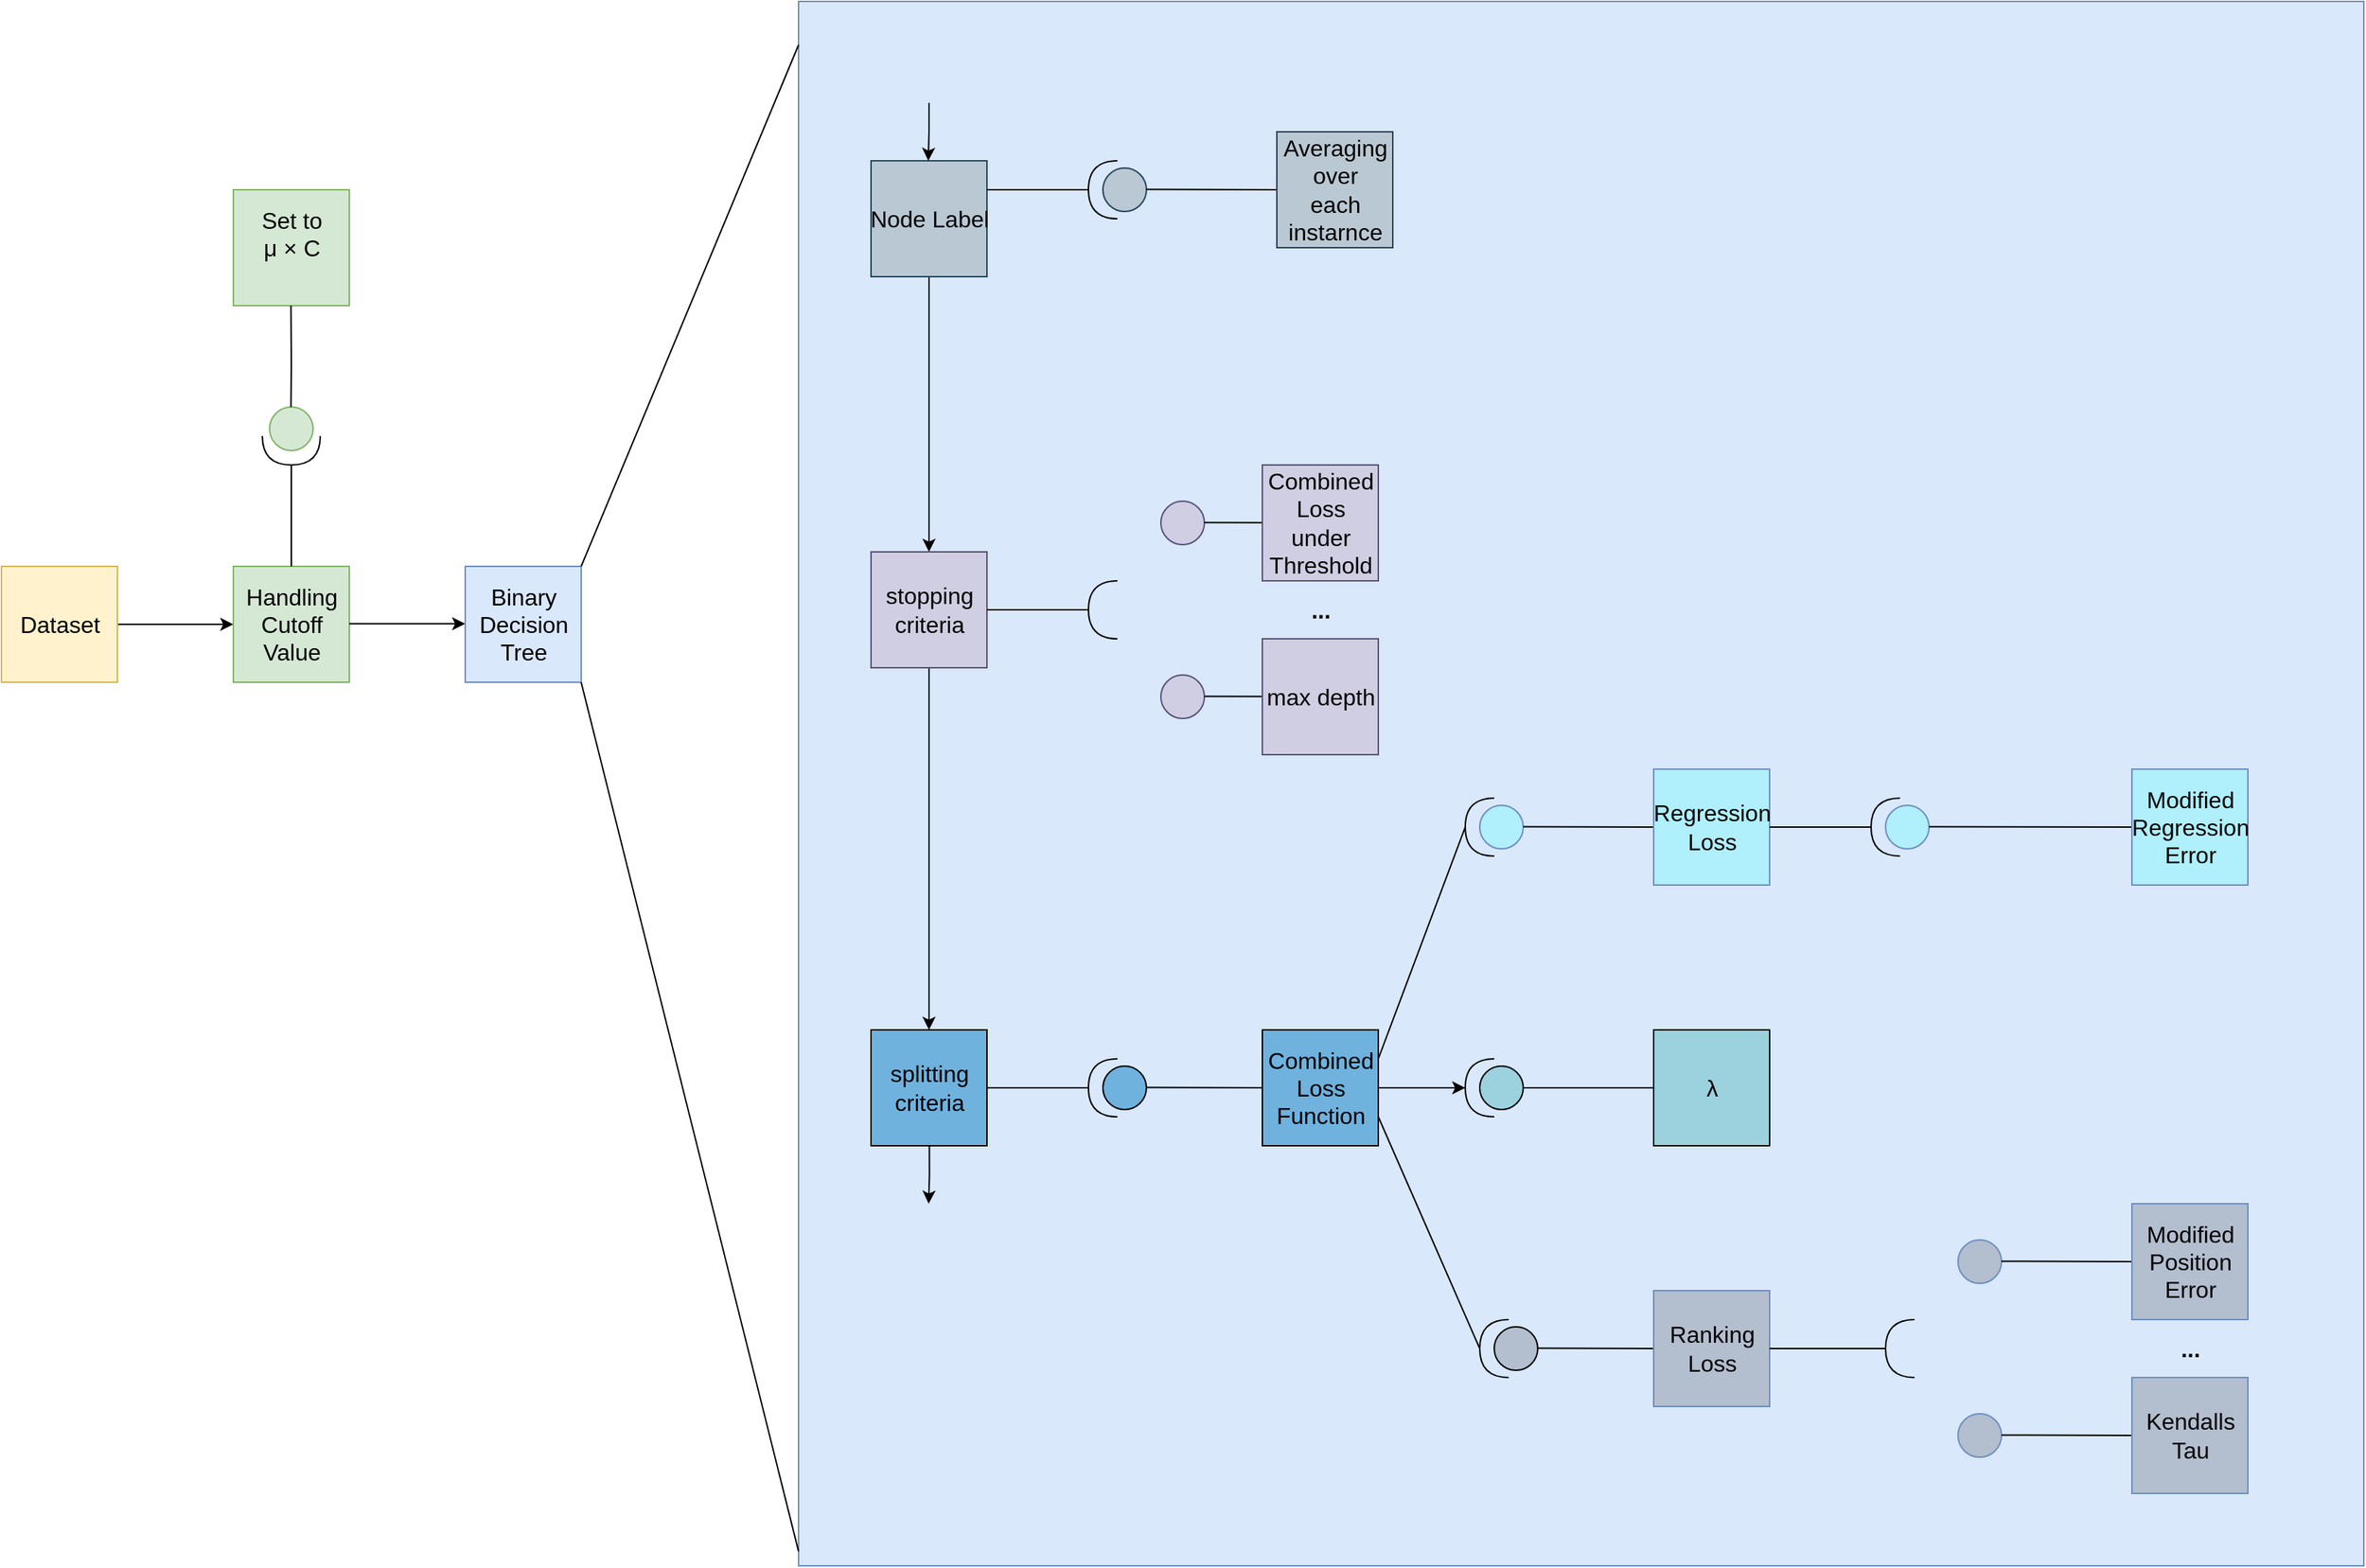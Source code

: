<mxfile version="15.9.6" type="github">
  <diagram id="wFE0QG_FPsp0jaGvCLVb" name="Page-1">
    <mxGraphModel dx="2206" dy="1634" grid="1" gridSize="10" guides="1" tooltips="1" connect="1" arrows="1" fold="1" page="1" pageScale="1" pageWidth="850" pageHeight="1100" math="0" shadow="0">
      <root>
        <mxCell id="0" />
        <mxCell id="1" parent="0" />
        <mxCell id="tZ7djmpZorgxgHxO5tKS-135" value="" style="html=1;rounded=0;fontSize=16;fillColor=#dae8fc;strokeColor=#6c8ebf;" parent="1" vertex="1">
          <mxGeometry x="600" y="10" width="1080" height="1080" as="geometry" />
        </mxCell>
        <mxCell id="tZ7djmpZorgxgHxO5tKS-25" value="" style="edgeStyle=orthogonalEdgeStyle;rounded=0;orthogonalLoop=1;jettySize=auto;html=1;fontSize=16;" parent="1" source="tZ7djmpZorgxgHxO5tKS-6" target="tZ7djmpZorgxgHxO5tKS-11" edge="1">
          <mxGeometry relative="1" as="geometry" />
        </mxCell>
        <mxCell id="tZ7djmpZorgxgHxO5tKS-6" value="Dataset" style="html=1;rounded=0;rotation=0;fontSize=16;fillColor=#fff2cc;strokeColor=#d6b656;" parent="1" vertex="1">
          <mxGeometry x="50" y="400" width="80" height="80" as="geometry" />
        </mxCell>
        <mxCell id="tZ7djmpZorgxgHxO5tKS-11" value="Handling&lt;br style=&quot;font-size: 16px;&quot;&gt;Cutoff&lt;br style=&quot;font-size: 16px;&quot;&gt;Value" style="html=1;rounded=0;fontSize=16;fillColor=#d5e8d4;strokeColor=#82b366;" parent="1" vertex="1">
          <mxGeometry x="210" y="400" width="80" height="80" as="geometry" />
        </mxCell>
        <mxCell id="tZ7djmpZorgxgHxO5tKS-31" value="Set to&lt;br style=&quot;font-size: 16px;&quot;&gt;μ&amp;nbsp;&lt;span style=&quot;font-size: 16px;&quot;&gt;× C&lt;br style=&quot;font-size: 16px;&quot;&gt;&lt;br style=&quot;font-size: 16px;&quot;&gt;&lt;/span&gt;" style="html=1;rounded=0;fontSize=16;fillColor=#d5e8d4;strokeColor=#82b366;" parent="1" vertex="1">
          <mxGeometry x="210" y="140" width="80" height="80" as="geometry" />
        </mxCell>
        <mxCell id="tZ7djmpZorgxgHxO5tKS-32" value="" style="edgeStyle=orthogonalEdgeStyle;rounded=0;orthogonalLoop=1;jettySize=auto;html=1;fontSize=16;" parent="1" edge="1">
          <mxGeometry relative="1" as="geometry">
            <mxPoint x="290.0" y="439.66" as="sourcePoint" />
            <mxPoint x="370" y="439.66" as="targetPoint" />
          </mxGeometry>
        </mxCell>
        <mxCell id="tZ7djmpZorgxgHxO5tKS-33" value="Binary&lt;br style=&quot;font-size: 16px;&quot;&gt;Decision&lt;br style=&quot;font-size: 16px;&quot;&gt;Tree" style="html=1;rounded=0;fontSize=16;fillColor=#dae8fc;strokeColor=#6c8ebf;" parent="1" vertex="1">
          <mxGeometry x="370" y="400" width="80" height="80" as="geometry" />
        </mxCell>
        <mxCell id="tZ7djmpZorgxgHxO5tKS-34" value="" style="endArrow=none;html=1;rounded=0;entryX=1;entryY=0;entryDx=0;entryDy=0;fontSize=16;" parent="1" target="tZ7djmpZorgxgHxO5tKS-33" edge="1">
          <mxGeometry relative="1" as="geometry">
            <mxPoint x="600" y="40" as="sourcePoint" />
            <mxPoint x="259.76" y="300" as="targetPoint" />
          </mxGeometry>
        </mxCell>
        <mxCell id="tZ7djmpZorgxgHxO5tKS-35" value="" style="endArrow=none;html=1;rounded=0;fontSize=16;" parent="1" edge="1">
          <mxGeometry relative="1" as="geometry">
            <mxPoint x="450" y="480" as="sourcePoint" />
            <mxPoint x="600" y="1080" as="targetPoint" />
          </mxGeometry>
        </mxCell>
        <mxCell id="tZ7djmpZorgxgHxO5tKS-48" value="" style="edgeStyle=orthogonalEdgeStyle;rounded=0;orthogonalLoop=1;jettySize=auto;html=1;fontSize=16;" parent="1" source="tZ7djmpZorgxgHxO5tKS-36" target="tZ7djmpZorgxgHxO5tKS-47" edge="1">
          <mxGeometry relative="1" as="geometry" />
        </mxCell>
        <mxCell id="tZ7djmpZorgxgHxO5tKS-36" value="Node Label" style="html=1;rounded=0;fontSize=16;fillColor=#bac8d3;strokeColor=#23445d;" parent="1" vertex="1">
          <mxGeometry x="650" y="120" width="80" height="80" as="geometry" />
        </mxCell>
        <mxCell id="tZ7djmpZorgxgHxO5tKS-37" value="" style="group;fontSize=16;" parent="1" vertex="1" connectable="0">
          <mxGeometry x="230" y="310" width="40" height="20" as="geometry" />
        </mxCell>
        <mxCell id="tZ7djmpZorgxgHxO5tKS-22" value="" style="shape=requiredInterface;html=1;verticalLabelPosition=bottom;sketch=0;rotation=0;direction=south;fontSize=16;" parent="tZ7djmpZorgxgHxO5tKS-37" vertex="1">
          <mxGeometry width="40" height="20" as="geometry" />
        </mxCell>
        <mxCell id="tZ7djmpZorgxgHxO5tKS-24" value="" style="endArrow=none;html=1;rounded=0;entryX=0.5;entryY=0;entryDx=0;entryDy=0;exitX=1;exitY=0.5;exitDx=0;exitDy=0;exitPerimeter=0;fontSize=16;" parent="tZ7djmpZorgxgHxO5tKS-37" source="tZ7djmpZorgxgHxO5tKS-22" target="tZ7djmpZorgxgHxO5tKS-11" edge="1">
          <mxGeometry relative="1" as="geometry">
            <mxPoint x="-110" y="40" as="sourcePoint" />
            <mxPoint x="50" y="40" as="targetPoint" />
          </mxGeometry>
        </mxCell>
        <mxCell id="tZ7djmpZorgxgHxO5tKS-38" value="" style="group;rotation=90;fontSize=16;" parent="1" vertex="1" connectable="0">
          <mxGeometry x="790" y="130" width="40" height="20" as="geometry" />
        </mxCell>
        <mxCell id="tZ7djmpZorgxgHxO5tKS-39" value="" style="shape=requiredInterface;html=1;verticalLabelPosition=bottom;sketch=0;rotation=90;direction=south;fontSize=16;" parent="tZ7djmpZorgxgHxO5tKS-38" vertex="1">
          <mxGeometry width="40" height="20" as="geometry" />
        </mxCell>
        <mxCell id="tZ7djmpZorgxgHxO5tKS-40" value="" style="endArrow=none;html=1;rounded=0;exitX=1;exitY=0.5;exitDx=0;exitDy=0;exitPerimeter=0;fontSize=16;" parent="tZ7djmpZorgxgHxO5tKS-38" source="tZ7djmpZorgxgHxO5tKS-39" edge="1">
          <mxGeometry relative="1" as="geometry">
            <mxPoint x="-10" y="-120" as="sourcePoint" />
            <mxPoint x="-60" y="10" as="targetPoint" />
          </mxGeometry>
        </mxCell>
        <mxCell id="tZ7djmpZorgxgHxO5tKS-29" value="" style="ellipse;fillColor=#bac8d3;strokeColor=#23445d;fontSize=16;" parent="1" vertex="1">
          <mxGeometry x="810" y="125" width="30" height="30" as="geometry" />
        </mxCell>
        <mxCell id="tZ7djmpZorgxgHxO5tKS-30" value="" style="endArrow=none;html=1;rounded=0;entryX=0.5;entryY=0;entryDx=0;entryDy=0;fontSize=16;" parent="1" edge="1">
          <mxGeometry relative="1" as="geometry">
            <mxPoint x="930" y="140" as="sourcePoint" />
            <mxPoint x="840" y="139.76" as="targetPoint" />
          </mxGeometry>
        </mxCell>
        <mxCell id="tZ7djmpZorgxgHxO5tKS-46" value="Averaging&lt;br style=&quot;font-size: 16px;&quot;&gt;over&lt;br style=&quot;font-size: 16px;&quot;&gt;each&lt;br style=&quot;font-size: 16px;&quot;&gt;instarnce" style="html=1;rounded=0;fontSize=16;fillColor=#bac8d3;strokeColor=#23445d;" parent="1" vertex="1">
          <mxGeometry x="930" y="100" width="80" height="80" as="geometry" />
        </mxCell>
        <mxCell id="tZ7djmpZorgxgHxO5tKS-44" value="" style="ellipse;fillColor=#d5e8d4;strokeColor=#82b366;fontSize=16;" parent="1" vertex="1">
          <mxGeometry x="235" y="290" width="30" height="30" as="geometry" />
        </mxCell>
        <mxCell id="tZ7djmpZorgxgHxO5tKS-45" value="" style="endArrow=none;html=1;rounded=0;entryX=0.5;entryY=0;entryDx=0;entryDy=0;exitX=1;exitY=0.5;exitDx=0;exitDy=0;exitPerimeter=0;fontSize=16;" parent="1" edge="1">
          <mxGeometry relative="1" as="geometry">
            <mxPoint x="249.76" y="220" as="sourcePoint" />
            <mxPoint x="249.76" y="290" as="targetPoint" />
            <Array as="points">
              <mxPoint x="250" y="260" />
            </Array>
          </mxGeometry>
        </mxCell>
        <mxCell id="tZ7djmpZorgxgHxO5tKS-61" value="" style="edgeStyle=orthogonalEdgeStyle;rounded=0;orthogonalLoop=1;jettySize=auto;html=1;fontSize=16;" parent="1" source="tZ7djmpZorgxgHxO5tKS-47" target="tZ7djmpZorgxgHxO5tKS-60" edge="1">
          <mxGeometry relative="1" as="geometry" />
        </mxCell>
        <mxCell id="tZ7djmpZorgxgHxO5tKS-47" value="stopping&lt;br style=&quot;font-size: 16px;&quot;&gt;criteria" style="html=1;rounded=0;fontSize=16;fillColor=#d0cee2;strokeColor=#56517e;" parent="1" vertex="1">
          <mxGeometry x="650" y="390" width="80" height="80" as="geometry" />
        </mxCell>
        <mxCell id="tZ7djmpZorgxgHxO5tKS-49" value="" style="group;rotation=90;fontSize=16;" parent="1" vertex="1" connectable="0">
          <mxGeometry x="790" y="405" width="40" height="20" as="geometry" />
        </mxCell>
        <mxCell id="tZ7djmpZorgxgHxO5tKS-50" value="" style="shape=requiredInterface;html=1;verticalLabelPosition=bottom;sketch=0;rotation=90;direction=south;fontSize=16;" parent="tZ7djmpZorgxgHxO5tKS-49" vertex="1">
          <mxGeometry y="15" width="40" height="20" as="geometry" />
        </mxCell>
        <mxCell id="tZ7djmpZorgxgHxO5tKS-51" value="" style="endArrow=none;html=1;rounded=0;exitX=1;exitY=0.5;exitDx=0;exitDy=0;exitPerimeter=0;fontSize=16;" parent="tZ7djmpZorgxgHxO5tKS-49" source="tZ7djmpZorgxgHxO5tKS-50" edge="1">
          <mxGeometry relative="1" as="geometry">
            <mxPoint x="-10" y="-105" as="sourcePoint" />
            <mxPoint x="-60" y="25" as="targetPoint" />
          </mxGeometry>
        </mxCell>
        <mxCell id="tZ7djmpZorgxgHxO5tKS-52" value="" style="ellipse;fillColor=#d0cee2;strokeColor=#56517e;fontSize=16;" parent="1" vertex="1">
          <mxGeometry x="850" y="355" width="30" height="30" as="geometry" />
        </mxCell>
        <mxCell id="tZ7djmpZorgxgHxO5tKS-53" value="" style="endArrow=none;html=1;rounded=0;entryX=0.5;entryY=0;entryDx=0;entryDy=0;fontSize=16;" parent="1" edge="1">
          <mxGeometry relative="1" as="geometry">
            <mxPoint x="970" y="370" as="sourcePoint" />
            <mxPoint x="880" y="369.76" as="targetPoint" />
          </mxGeometry>
        </mxCell>
        <mxCell id="tZ7djmpZorgxgHxO5tKS-54" value="Combined&lt;br style=&quot;font-size: 16px;&quot;&gt;Loss&lt;br style=&quot;font-size: 16px;&quot;&gt;under&lt;br style=&quot;font-size: 16px;&quot;&gt;Threshold" style="html=1;rounded=0;fontSize=16;fillColor=#d0cee2;strokeColor=#56517e;" parent="1" vertex="1">
          <mxGeometry x="920" y="330" width="80" height="80" as="geometry" />
        </mxCell>
        <mxCell id="tZ7djmpZorgxgHxO5tKS-56" value="" style="ellipse;fillColor=#d0cee2;strokeColor=#56517e;fontSize=16;" parent="1" vertex="1">
          <mxGeometry x="850" y="475" width="30" height="30" as="geometry" />
        </mxCell>
        <mxCell id="tZ7djmpZorgxgHxO5tKS-57" value="" style="endArrow=none;html=1;rounded=0;entryX=0.5;entryY=0;entryDx=0;entryDy=0;fontSize=16;" parent="1" edge="1">
          <mxGeometry relative="1" as="geometry">
            <mxPoint x="970" y="490" as="sourcePoint" />
            <mxPoint x="880" y="489.76" as="targetPoint" />
          </mxGeometry>
        </mxCell>
        <mxCell id="tZ7djmpZorgxgHxO5tKS-58" value="max depth" style="html=1;rounded=0;fontSize=16;fillColor=#d0cee2;strokeColor=#56517e;" parent="1" vertex="1">
          <mxGeometry x="920" y="450" width="80" height="80" as="geometry" />
        </mxCell>
        <mxCell id="tZ7djmpZorgxgHxO5tKS-59" value="&lt;font style=&quot;font-size: 16px&quot;&gt;&lt;b style=&quot;font-size: 16px;&quot;&gt;...&lt;/b&gt;&lt;/font&gt;" style="text;html=1;align=center;verticalAlign=middle;resizable=0;points=[];autosize=1;strokeColor=none;fillColor=none;fontSize=16;" parent="1" vertex="1">
          <mxGeometry x="945" y="420" width="30" height="20" as="geometry" />
        </mxCell>
        <mxCell id="tZ7djmpZorgxgHxO5tKS-60" value="splitting&lt;br style=&quot;font-size: 16px;&quot;&gt;criteria" style="html=1;rounded=0;fontSize=16;fillColor=#6FB2DE;" parent="1" vertex="1">
          <mxGeometry x="650" y="720" width="80" height="80" as="geometry" />
        </mxCell>
        <mxCell id="tZ7djmpZorgxgHxO5tKS-62" value="" style="shape=requiredInterface;html=1;verticalLabelPosition=bottom;sketch=0;rotation=90;direction=south;fontSize=16;" parent="1" vertex="1">
          <mxGeometry x="790" y="750" width="40" height="20" as="geometry" />
        </mxCell>
        <mxCell id="tZ7djmpZorgxgHxO5tKS-63" value="" style="endArrow=none;html=1;rounded=0;exitX=1;exitY=0.5;exitDx=0;exitDy=0;exitPerimeter=0;fontSize=16;" parent="1" source="tZ7djmpZorgxgHxO5tKS-62" edge="1">
          <mxGeometry relative="1" as="geometry">
            <mxPoint x="-40" y="340" as="sourcePoint" />
            <mxPoint x="730" y="760" as="targetPoint" />
          </mxGeometry>
        </mxCell>
        <mxCell id="tZ7djmpZorgxgHxO5tKS-64" value="" style="edgeStyle=orthogonalEdgeStyle;rounded=0;orthogonalLoop=1;jettySize=auto;html=1;fontSize=16;" parent="1" edge="1">
          <mxGeometry relative="1" as="geometry">
            <mxPoint x="690" y="80" as="sourcePoint" />
            <mxPoint x="689.5" y="120" as="targetPoint" />
            <Array as="points">
              <mxPoint x="690" y="100" />
            </Array>
          </mxGeometry>
        </mxCell>
        <mxCell id="tZ7djmpZorgxgHxO5tKS-65" value="" style="ellipse;fillColor=#6FB2DE;strokeColor=#000000;fontSize=16;" parent="1" vertex="1">
          <mxGeometry x="810" y="745" width="30" height="30" as="geometry" />
        </mxCell>
        <mxCell id="tZ7djmpZorgxgHxO5tKS-66" value="" style="endArrow=none;html=1;rounded=0;entryX=0.5;entryY=0;entryDx=0;entryDy=0;fontSize=16;" parent="1" edge="1">
          <mxGeometry relative="1" as="geometry">
            <mxPoint x="930" y="760" as="sourcePoint" />
            <mxPoint x="840" y="759.76" as="targetPoint" />
          </mxGeometry>
        </mxCell>
        <mxCell id="tZ7djmpZorgxgHxO5tKS-132" value="" style="edgeStyle=orthogonalEdgeStyle;rounded=0;orthogonalLoop=1;jettySize=auto;html=1;fontSize=16;" parent="1" source="tZ7djmpZorgxgHxO5tKS-67" target="tZ7djmpZorgxgHxO5tKS-81" edge="1">
          <mxGeometry relative="1" as="geometry" />
        </mxCell>
        <mxCell id="tZ7djmpZorgxgHxO5tKS-67" value="Combined&lt;br style=&quot;font-size: 16px;&quot;&gt;Loss&lt;br style=&quot;font-size: 16px;&quot;&gt;Function" style="html=1;rounded=0;fontSize=16;fillColor=#6FB2DE;" parent="1" vertex="1">
          <mxGeometry x="920" y="720" width="80" height="80" as="geometry" />
        </mxCell>
        <mxCell id="tZ7djmpZorgxgHxO5tKS-68" value="" style="shape=requiredInterface;html=1;verticalLabelPosition=bottom;sketch=0;rotation=90;direction=south;fontSize=16;" parent="1" vertex="1">
          <mxGeometry x="1050" y="570" width="40" height="20" as="geometry" />
        </mxCell>
        <mxCell id="tZ7djmpZorgxgHxO5tKS-69" value="" style="endArrow=none;html=1;rounded=0;exitX=1;exitY=0.5;exitDx=0;exitDy=0;exitPerimeter=0;entryX=1;entryY=0.25;entryDx=0;entryDy=0;fontSize=16;" parent="1" source="tZ7djmpZorgxgHxO5tKS-68" target="tZ7djmpZorgxgHxO5tKS-67" edge="1">
          <mxGeometry relative="1" as="geometry">
            <mxPoint x="230" y="200" as="sourcePoint" />
            <mxPoint x="1000" y="620" as="targetPoint" />
          </mxGeometry>
        </mxCell>
        <mxCell id="tZ7djmpZorgxgHxO5tKS-70" value="" style="shape=requiredInterface;html=1;verticalLabelPosition=bottom;sketch=0;rotation=90;direction=south;fontSize=16;" parent="1" vertex="1">
          <mxGeometry x="1060" y="930" width="40" height="20" as="geometry" />
        </mxCell>
        <mxCell id="tZ7djmpZorgxgHxO5tKS-71" value="" style="endArrow=none;html=1;rounded=0;exitX=1;exitY=0.5;exitDx=0;exitDy=0;exitPerimeter=0;entryX=1;entryY=0.75;entryDx=0;entryDy=0;fontSize=16;" parent="1" source="tZ7djmpZorgxgHxO5tKS-70" target="tZ7djmpZorgxgHxO5tKS-67" edge="1">
          <mxGeometry relative="1" as="geometry">
            <mxPoint x="255" y="500" as="sourcePoint" />
            <mxPoint x="1010" y="900" as="targetPoint" />
          </mxGeometry>
        </mxCell>
        <mxCell id="tZ7djmpZorgxgHxO5tKS-72" value="" style="ellipse;fillColor=#B0EFFC;strokeColor=#6c8ebf;fontSize=16;" parent="1" vertex="1">
          <mxGeometry x="1070" y="565" width="30" height="30" as="geometry" />
        </mxCell>
        <mxCell id="tZ7djmpZorgxgHxO5tKS-73" value="" style="endArrow=none;html=1;rounded=0;entryX=0.5;entryY=0;entryDx=0;entryDy=0;fontSize=16;" parent="1" edge="1">
          <mxGeometry relative="1" as="geometry">
            <mxPoint x="1190" y="580" as="sourcePoint" />
            <mxPoint x="1100" y="579.76" as="targetPoint" />
          </mxGeometry>
        </mxCell>
        <mxCell id="tZ7djmpZorgxgHxO5tKS-74" value="Regression&lt;br style=&quot;font-size: 16px;&quot;&gt;Loss" style="html=1;rounded=0;fontSize=16;fillColor=#B0EFFC;strokeColor=#6c8ebf;" parent="1" vertex="1">
          <mxGeometry x="1190" y="540" width="80" height="80" as="geometry" />
        </mxCell>
        <mxCell id="tZ7djmpZorgxgHxO5tKS-75" value="" style="ellipse;fillColor=#B3BECF;strokeColor=#000000;fontSize=16;" parent="1" vertex="1">
          <mxGeometry x="1080" y="925" width="30" height="30" as="geometry" />
        </mxCell>
        <mxCell id="tZ7djmpZorgxgHxO5tKS-76" value="" style="endArrow=none;html=1;rounded=0;entryX=0.5;entryY=0;entryDx=0;entryDy=0;fontSize=16;" parent="1" edge="1">
          <mxGeometry relative="1" as="geometry">
            <mxPoint x="1200" y="940" as="sourcePoint" />
            <mxPoint x="1110" y="939.76" as="targetPoint" />
          </mxGeometry>
        </mxCell>
        <mxCell id="tZ7djmpZorgxgHxO5tKS-77" value="Ranking&lt;br style=&quot;font-size: 16px;&quot;&gt;Loss" style="html=1;rounded=0;fontSize=16;fillColor=#B3BECF;strokeColor=#6c8ebf;" parent="1" vertex="1">
          <mxGeometry x="1190" y="900" width="80" height="80" as="geometry" />
        </mxCell>
        <mxCell id="tZ7djmpZorgxgHxO5tKS-78" value="" style="ellipse;fillColor=#9BD2DE;strokeColor=#000000;fontSize=16;" parent="1" vertex="1">
          <mxGeometry x="1070" y="745" width="30" height="30" as="geometry" />
        </mxCell>
        <mxCell id="tZ7djmpZorgxgHxO5tKS-79" value="" style="endArrow=none;html=1;rounded=0;exitX=0;exitY=0.5;exitDx=0;exitDy=0;fontSize=16;" parent="1" source="tZ7djmpZorgxgHxO5tKS-80" edge="1">
          <mxGeometry relative="1" as="geometry">
            <mxPoint x="1170.0" y="760" as="sourcePoint" />
            <mxPoint x="1100" y="760" as="targetPoint" />
          </mxGeometry>
        </mxCell>
        <mxCell id="tZ7djmpZorgxgHxO5tKS-80" value="&lt;font style=&quot;font-size: 16px;&quot;&gt;λ&lt;/font&gt;" style="html=1;rounded=0;fontSize=16;fillColor=#9BD2DE;" parent="1" vertex="1">
          <mxGeometry x="1190" y="720" width="80" height="80" as="geometry" />
        </mxCell>
        <mxCell id="tZ7djmpZorgxgHxO5tKS-81" value="" style="shape=requiredInterface;html=1;verticalLabelPosition=bottom;sketch=0;rotation=90;direction=south;fontSize=16;" parent="1" vertex="1">
          <mxGeometry x="1050" y="750" width="40" height="20" as="geometry" />
        </mxCell>
        <mxCell id="tZ7djmpZorgxgHxO5tKS-82" value="" style="endArrow=none;html=1;rounded=0;exitX=1;exitY=0.5;exitDx=0;exitDy=0;exitPerimeter=0;fontSize=16;" parent="1" source="tZ7djmpZorgxgHxO5tKS-81" edge="1">
          <mxGeometry relative="1" as="geometry">
            <mxPoint x="280" y="305" as="sourcePoint" />
            <mxPoint x="1010" y="760" as="targetPoint" />
          </mxGeometry>
        </mxCell>
        <mxCell id="tZ7djmpZorgxgHxO5tKS-111" value="" style="group;rotation=90;fontSize=16;" parent="1" vertex="1" connectable="0">
          <mxGeometry x="1330" y="555" width="40" height="20" as="geometry" />
        </mxCell>
        <mxCell id="tZ7djmpZorgxgHxO5tKS-112" value="" style="shape=requiredInterface;html=1;verticalLabelPosition=bottom;sketch=0;rotation=90;direction=south;fontSize=16;" parent="tZ7djmpZorgxgHxO5tKS-111" vertex="1">
          <mxGeometry y="15" width="40" height="20" as="geometry" />
        </mxCell>
        <mxCell id="tZ7djmpZorgxgHxO5tKS-113" value="" style="endArrow=none;html=1;rounded=0;exitX=1;exitY=0.5;exitDx=0;exitDy=0;exitPerimeter=0;fontSize=16;" parent="tZ7djmpZorgxgHxO5tKS-111" source="tZ7djmpZorgxgHxO5tKS-112" edge="1">
          <mxGeometry relative="1" as="geometry">
            <mxPoint x="-10" y="-105" as="sourcePoint" />
            <mxPoint x="-60" y="25" as="targetPoint" />
          </mxGeometry>
        </mxCell>
        <mxCell id="tZ7djmpZorgxgHxO5tKS-114" value="" style="ellipse;fillColor=#B0EFFC;strokeColor=#6c8ebf;fontSize=16;" parent="1" vertex="1">
          <mxGeometry x="1350" y="565" width="30" height="30" as="geometry" />
        </mxCell>
        <mxCell id="tZ7djmpZorgxgHxO5tKS-115" value="" style="endArrow=none;html=1;rounded=0;entryX=0.5;entryY=0;entryDx=0;entryDy=0;exitX=0;exitY=0.5;exitDx=0;exitDy=0;fontSize=16;" parent="1" source="tZ7djmpZorgxgHxO5tKS-116" edge="1">
          <mxGeometry relative="1" as="geometry">
            <mxPoint x="1470" y="580" as="sourcePoint" />
            <mxPoint x="1380" y="579.76" as="targetPoint" />
          </mxGeometry>
        </mxCell>
        <mxCell id="tZ7djmpZorgxgHxO5tKS-116" value="Modified&lt;br style=&quot;font-size: 16px;&quot;&gt;Regression&lt;br style=&quot;font-size: 16px;&quot;&gt;Error" style="html=1;rounded=0;fontSize=16;fillColor=#B0EFFC;strokeColor=#6c8ebf;" parent="1" vertex="1">
          <mxGeometry x="1520" y="540" width="80" height="80" as="geometry" />
        </mxCell>
        <mxCell id="tZ7djmpZorgxgHxO5tKS-120" value="" style="group;rotation=90;fontSize=16;" parent="1" vertex="1" connectable="0">
          <mxGeometry x="1340" y="915" width="40" height="20" as="geometry" />
        </mxCell>
        <mxCell id="tZ7djmpZorgxgHxO5tKS-121" value="" style="shape=requiredInterface;html=1;verticalLabelPosition=bottom;sketch=0;rotation=90;direction=south;fontSize=16;" parent="tZ7djmpZorgxgHxO5tKS-120" vertex="1">
          <mxGeometry y="15" width="40" height="20" as="geometry" />
        </mxCell>
        <mxCell id="tZ7djmpZorgxgHxO5tKS-123" value="" style="ellipse;fillColor=#B3BECF;strokeColor=#6c8ebf;fontSize=16;" parent="1" vertex="1">
          <mxGeometry x="1400" y="865" width="30" height="30" as="geometry" />
        </mxCell>
        <mxCell id="tZ7djmpZorgxgHxO5tKS-124" value="" style="endArrow=none;html=1;rounded=0;entryX=0.5;entryY=0;entryDx=0;entryDy=0;fontSize=16;" parent="1" edge="1">
          <mxGeometry relative="1" as="geometry">
            <mxPoint x="1520" y="880" as="sourcePoint" />
            <mxPoint x="1430" y="879.76" as="targetPoint" />
          </mxGeometry>
        </mxCell>
        <mxCell id="tZ7djmpZorgxgHxO5tKS-125" value="Modified&lt;br style=&quot;font-size: 16px;&quot;&gt;Position&lt;br style=&quot;font-size: 16px;&quot;&gt;Error" style="html=1;rounded=0;fontSize=16;fillColor=#B3BECF;strokeColor=#6c8ebf;" parent="1" vertex="1">
          <mxGeometry x="1520" y="840" width="80" height="80" as="geometry" />
        </mxCell>
        <mxCell id="tZ7djmpZorgxgHxO5tKS-126" value="" style="ellipse;fillColor=#B3BECF;strokeColor=#6c8ebf;fontSize=16;" parent="1" vertex="1">
          <mxGeometry x="1400" y="985" width="30" height="30" as="geometry" />
        </mxCell>
        <mxCell id="tZ7djmpZorgxgHxO5tKS-127" value="" style="endArrow=none;html=1;rounded=0;entryX=0.5;entryY=0;entryDx=0;entryDy=0;fontSize=16;" parent="1" edge="1">
          <mxGeometry relative="1" as="geometry">
            <mxPoint x="1520" y="1000" as="sourcePoint" />
            <mxPoint x="1430" y="999.76" as="targetPoint" />
          </mxGeometry>
        </mxCell>
        <mxCell id="tZ7djmpZorgxgHxO5tKS-128" value="Kendalls&lt;br style=&quot;font-size: 16px;&quot;&gt;Tau" style="html=1;rounded=0;fontSize=16;fillColor=#B3BECF;strokeColor=#6c8ebf;" parent="1" vertex="1">
          <mxGeometry x="1520" y="960" width="80" height="80" as="geometry" />
        </mxCell>
        <mxCell id="tZ7djmpZorgxgHxO5tKS-130" value="&lt;font style=&quot;font-size: 16px&quot;&gt;&lt;b style=&quot;font-size: 16px;&quot;&gt;...&lt;/b&gt;&lt;/font&gt;" style="text;html=1;align=center;verticalAlign=middle;resizable=0;points=[];autosize=1;strokeColor=none;fillColor=none;fontSize=16;" parent="1" vertex="1">
          <mxGeometry x="1545" y="930" width="30" height="20" as="geometry" />
        </mxCell>
        <mxCell id="tZ7djmpZorgxgHxO5tKS-131" value="" style="edgeStyle=orthogonalEdgeStyle;rounded=0;orthogonalLoop=1;jettySize=auto;html=1;fontSize=16;" parent="1" edge="1">
          <mxGeometry relative="1" as="geometry">
            <mxPoint x="690.25" y="800" as="sourcePoint" />
            <mxPoint x="689.75" y="840" as="targetPoint" />
            <Array as="points">
              <mxPoint x="690.25" y="820" />
            </Array>
          </mxGeometry>
        </mxCell>
        <mxCell id="tZ7djmpZorgxgHxO5tKS-122" value="" style="endArrow=none;html=1;rounded=0;exitX=1;exitY=0.5;exitDx=0;exitDy=0;exitPerimeter=0;fontSize=16;entryX=1;entryY=0.5;entryDx=0;entryDy=0;" parent="1" source="tZ7djmpZorgxgHxO5tKS-121" edge="1" target="tZ7djmpZorgxgHxO5tKS-77">
          <mxGeometry relative="1" as="geometry">
            <mxPoint x="1330" y="810" as="sourcePoint" />
            <mxPoint x="1280" y="940" as="targetPoint" />
          </mxGeometry>
        </mxCell>
      </root>
    </mxGraphModel>
  </diagram>
</mxfile>
